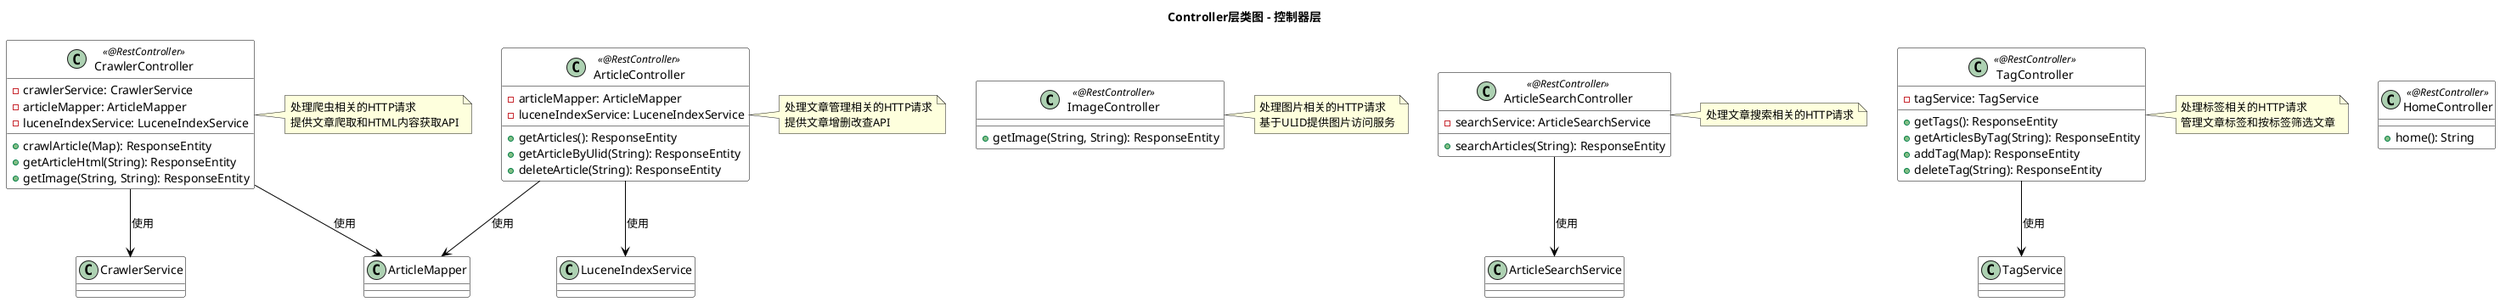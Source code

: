 @startuml

skinparam class {
    BackgroundColor White
    ArrowColor Black
    BorderColor Black
}

title Controller层类图 - 控制器层

class CrawlerController <<@RestController>> {
    -crawlerService: CrawlerService
    -articleMapper: ArticleMapper
    -luceneIndexService: LuceneIndexService
    +crawlArticle(Map): ResponseEntity
    +getArticleHtml(String): ResponseEntity
    +getImage(String, String): ResponseEntity
}

class ArticleController <<@RestController>> {
    -articleMapper: ArticleMapper
    -luceneIndexService: LuceneIndexService
    +getArticles(): ResponseEntity
    +getArticleByUlid(String): ResponseEntity
    +deleteArticle(String): ResponseEntity
}

class ImageController <<@RestController>> {
    +getImage(String, String): ResponseEntity
}

class TagController <<@RestController>> {
    -tagService: TagService
    +getTags(): ResponseEntity
    +getArticlesByTag(String): ResponseEntity
    +addTag(Map): ResponseEntity
    +deleteTag(String): ResponseEntity
}

class ArticleSearchController <<@RestController>> {
    -searchService: ArticleSearchService
    +searchArticles(String): ResponseEntity
}

class HomeController <<@RestController>> {
    +home(): String
}

CrawlerController --> CrawlerService: 使用
CrawlerController --> ArticleMapper: 使用
ArticleController --> ArticleMapper: 使用
ArticleController --> LuceneIndexService: 使用
ArticleSearchController --> ArticleSearchService: 使用
TagController --> TagService: 使用

note right of CrawlerController
  处理爬虫相关的HTTP请求
  提供文章爬取和HTML内容获取API
end note

note right of ArticleController
  处理文章管理相关的HTTP请求
  提供文章增删改查API
end note

note right of ImageController
  处理图片相关的HTTP请求
  基于ULID提供图片访问服务
end note

note right of ArticleSearchController
  处理文章搜索相关的HTTP请求
end note

note right of TagController
  处理标签相关的HTTP请求
  管理文章标签和按标签筛选文章
end note

@enduml